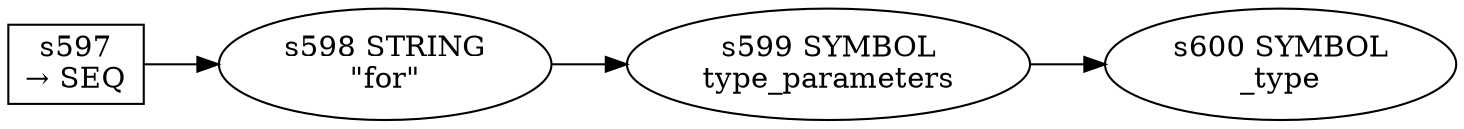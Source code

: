 
  digraph higher_ranked_trait_bound {
  
    rankdir=LR;
  
    s597 [label="s597\n&rarr; SEQ", shape=record, fixedsize=false, peripheries=1];
  s598 [label="s598 STRING\n\"for\""];
  s597 -> s598 [];
  s599 [label="s599 SYMBOL\ntype_parameters" href="rust-grammar.json.type_parameters.dot.svg"];
  s598 -> s599 [];
  s600 [label="s600 SYMBOL\n_type" href="rust-grammar.json._type.dot.svg"];
  s599 -> s600 [];
  
  }
  